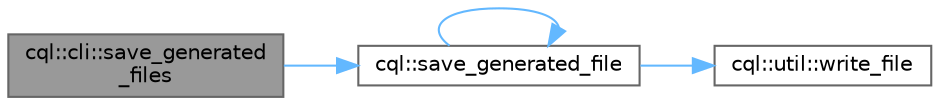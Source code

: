 digraph "cql::cli::save_generated_files"
{
 // INTERACTIVE_SVG=YES
 // LATEX_PDF_SIZE
  bgcolor="transparent";
  edge [fontname=Helvetica,fontsize=10,labelfontname=Helvetica,labelfontsize=10];
  node [fontname=Helvetica,fontsize=10,shape=box,height=0.2,width=0.4];
  rankdir="LR";
  Node1 [id="Node000001",label="cql::cli::save_generated\l_files",height=0.2,width=0.4,color="gray40", fillcolor="grey60", style="filled", fontcolor="black",tooltip=" "];
  Node1 -> Node2 [id="edge1_Node000001_Node000002",color="steelblue1",style="solid",tooltip=" "];
  Node2 [id="Node000002",label="cql::save_generated_file",height=0.2,width=0.4,color="grey40", fillcolor="white", style="filled",URL="$namespacecql.html#adf99c8a0ad539b1c9ec49e7744ea7468",tooltip=" "];
  Node2 -> Node2 [id="edge2_Node000002_Node000002",color="steelblue1",style="solid",tooltip=" "];
  Node2 -> Node3 [id="edge3_Node000002_Node000003",color="steelblue1",style="solid",tooltip=" "];
  Node3 [id="Node000003",label="cql::util::write_file",height=0.2,width=0.4,color="grey40", fillcolor="white", style="filled",URL="$namespacecql_1_1util.html#a61d0a7a06eb7c79b61f04c06e79dcd87",tooltip=" "];
}
